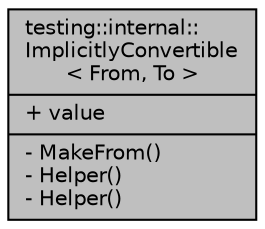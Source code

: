 digraph "testing::internal::ImplicitlyConvertible&lt; From, To &gt;"
{
  edge [fontname="Helvetica",fontsize="10",labelfontname="Helvetica",labelfontsize="10"];
  node [fontname="Helvetica",fontsize="10",shape=record];
  Node1 [label="{testing::internal::\lImplicitlyConvertible\l\< From, To \>\n|+ value\l|- MakeFrom()\l- Helper()\l- Helper()\l}",height=0.2,width=0.4,color="black", fillcolor="grey75", style="filled", fontcolor="black"];
}
